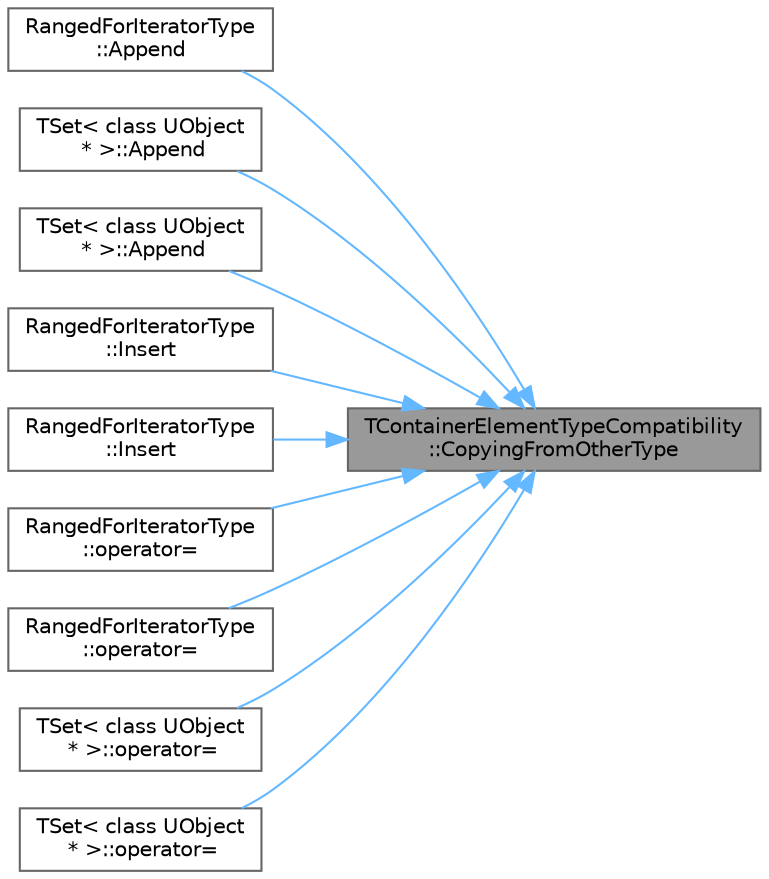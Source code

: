 digraph "TContainerElementTypeCompatibility::CopyingFromOtherType"
{
 // INTERACTIVE_SVG=YES
 // LATEX_PDF_SIZE
  bgcolor="transparent";
  edge [fontname=Helvetica,fontsize=10,labelfontname=Helvetica,labelfontsize=10];
  node [fontname=Helvetica,fontsize=10,shape=box,height=0.2,width=0.4];
  rankdir="RL";
  Node1 [id="Node000001",label="TContainerElementTypeCompatibility\l::CopyingFromOtherType",height=0.2,width=0.4,color="gray40", fillcolor="grey60", style="filled", fontcolor="black",tooltip=" "];
  Node1 -> Node2 [id="edge1_Node000001_Node000002",dir="back",color="steelblue1",style="solid",tooltip=" "];
  Node2 [id="Node000002",label="RangedForIteratorType\l::Append",height=0.2,width=0.4,color="grey40", fillcolor="white", style="filled",URL="$d4/d52/classTArray.html#a933a761006c793fa6115a5be51eafb59",tooltip=" "];
  Node1 -> Node3 [id="edge2_Node000001_Node000003",dir="back",color="steelblue1",style="solid",tooltip=" "];
  Node3 [id="Node000003",label="TSet\< class UObject\l * \>::Append",height=0.2,width=0.4,color="grey40", fillcolor="white", style="filled",URL="$d5/d15/classTSet.html#a64336ec56cebd9d4c4b2188013e0a990",tooltip=" "];
  Node1 -> Node4 [id="edge3_Node000001_Node000004",dir="back",color="steelblue1",style="solid",tooltip=" "];
  Node4 [id="Node000004",label="TSet\< class UObject\l * \>::Append",height=0.2,width=0.4,color="grey40", fillcolor="white", style="filled",URL="$d5/d15/classTSet.html#a34b4e92e92ddc142ee63d2f76026e6a2",tooltip=" "];
  Node1 -> Node5 [id="edge4_Node000001_Node000005",dir="back",color="steelblue1",style="solid",tooltip=" "];
  Node5 [id="Node000005",label="RangedForIteratorType\l::Insert",height=0.2,width=0.4,color="grey40", fillcolor="white", style="filled",URL="$d4/d52/classTArray.html#ae7e457a56f5c6080257b3197929606ad",tooltip=" "];
  Node1 -> Node6 [id="edge5_Node000001_Node000006",dir="back",color="steelblue1",style="solid",tooltip=" "];
  Node6 [id="Node000006",label="RangedForIteratorType\l::Insert",height=0.2,width=0.4,color="grey40", fillcolor="white", style="filled",URL="$d4/d52/classTArray.html#af4522f0f81fdb87f9a532f902eaa7af6",tooltip=" "];
  Node1 -> Node7 [id="edge6_Node000001_Node000007",dir="back",color="steelblue1",style="solid",tooltip=" "];
  Node7 [id="Node000007",label="RangedForIteratorType\l::operator=",height=0.2,width=0.4,color="grey40", fillcolor="white", style="filled",URL="$d4/d52/classTArray.html#a86faf973dcb51f368b1ae56bd6c7584d",tooltip=" "];
  Node1 -> Node8 [id="edge7_Node000001_Node000008",dir="back",color="steelblue1",style="solid",tooltip=" "];
  Node8 [id="Node000008",label="RangedForIteratorType\l::operator=",height=0.2,width=0.4,color="grey40", fillcolor="white", style="filled",URL="$d4/d52/classTArray.html#a01845fd731dc3119d04b767ed3c13613",tooltip=" "];
  Node1 -> Node9 [id="edge8_Node000001_Node000009",dir="back",color="steelblue1",style="solid",tooltip=" "];
  Node9 [id="Node000009",label="TSet\< class UObject\l * \>::operator=",height=0.2,width=0.4,color="grey40", fillcolor="white", style="filled",URL="$d5/d15/classTSet.html#a1bef27fde5c33df398d22364fbbf7403",tooltip=" "];
  Node1 -> Node10 [id="edge9_Node000001_Node000010",dir="back",color="steelblue1",style="solid",tooltip=" "];
  Node10 [id="Node000010",label="TSet\< class UObject\l * \>::operator=",height=0.2,width=0.4,color="grey40", fillcolor="white", style="filled",URL="$d5/d15/classTSet.html#a93f8f746110971e7f3746ae52777adb6",tooltip=" "];
}
